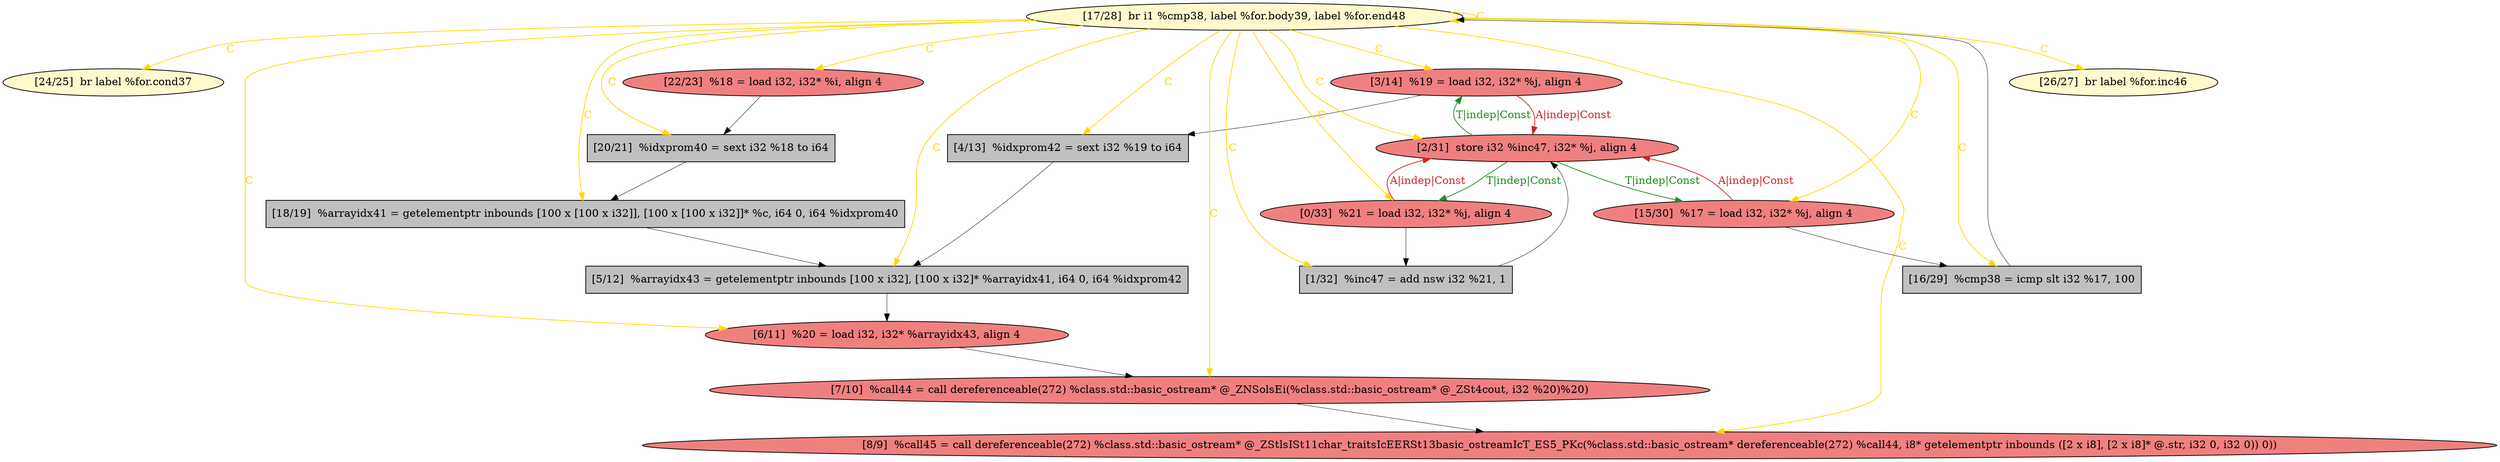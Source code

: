 
digraph G {


node2010 [fillcolor=lemonchiffon,label="[24/25]  br label %for.cond37",shape=ellipse,style=filled ]
node2018 [fillcolor=lightcoral,label="[7/10]  %call44 = call dereferenceable(272) %class.std::basic_ostream* @_ZNSolsEi(%class.std::basic_ostream* @_ZSt4cout, i32 %20)%20)",shape=ellipse,style=filled ]
node2009 [fillcolor=grey,label="[20/21]  %idxprom40 = sext i32 %18 to i64",shape=rectangle,style=filled ]
node2007 [fillcolor=lightcoral,label="[3/14]  %19 = load i32, i32* %j, align 4",shape=ellipse,style=filled ]
node2008 [fillcolor=lightcoral,label="[22/23]  %18 = load i32, i32* %i, align 4",shape=ellipse,style=filled ]
node2006 [fillcolor=lemonchiffon,label="[17/28]  br i1 %cmp38, label %for.body39, label %for.end48",shape=ellipse,style=filled ]
node2012 [fillcolor=grey,label="[5/12]  %arrayidx43 = getelementptr inbounds [100 x i32], [100 x i32]* %arrayidx41, i64 0, i64 %idxprom42",shape=rectangle,style=filled ]
node2005 [fillcolor=lightcoral,label="[0/33]  %21 = load i32, i32* %j, align 4",shape=ellipse,style=filled ]
node2019 [fillcolor=grey,label="[1/32]  %inc47 = add nsw i32 %21, 1",shape=rectangle,style=filled ]
node2011 [fillcolor=grey,label="[18/19]  %arrayidx41 = getelementptr inbounds [100 x [100 x i32]], [100 x [100 x i32]]* %c, i64 0, i64 %idxprom40",shape=rectangle,style=filled ]
node2013 [fillcolor=grey,label="[16/29]  %cmp38 = icmp slt i32 %17, 100",shape=rectangle,style=filled ]
node2014 [fillcolor=lightcoral,label="[6/11]  %20 = load i32, i32* %arrayidx43, align 4",shape=ellipse,style=filled ]
node2017 [fillcolor=lightcoral,label="[15/30]  %17 = load i32, i32* %j, align 4",shape=ellipse,style=filled ]
node2015 [fillcolor=grey,label="[4/13]  %idxprom42 = sext i32 %19 to i64",shape=rectangle,style=filled ]
node2016 [fillcolor=lightcoral,label="[2/31]  store i32 %inc47, i32* %j, align 4",shape=ellipse,style=filled ]
node2021 [fillcolor=lemonchiffon,label="[26/27]  br label %for.inc46",shape=ellipse,style=filled ]
node2020 [fillcolor=lightcoral,label="[8/9]  %call45 = call dereferenceable(272) %class.std::basic_ostream* @_ZStlsISt11char_traitsIcEERSt13basic_ostreamIcT_ES5_PKc(%class.std::basic_ostream* dereferenceable(272) %call44, i8* getelementptr inbounds ([2 x i8], [2 x i8]* @.str, i32 0, i32 0)) 0))",shape=ellipse,style=filled ]

node2016->node2005 [style=solid,color=forestgreen,label="T|indep|Const",penwidth=1.0,fontcolor=forestgreen ]
node2006->node2017 [style=solid,color=gold,label="C",penwidth=1.0,fontcolor=gold ]
node2012->node2014 [style=solid,color=black,label="",penwidth=0.5,fontcolor=black ]
node2006->node2009 [style=solid,color=gold,label="C",penwidth=1.0,fontcolor=gold ]
node2011->node2012 [style=solid,color=black,label="",penwidth=0.5,fontcolor=black ]
node2005->node2019 [style=solid,color=black,label="",penwidth=0.5,fontcolor=black ]
node2018->node2020 [style=solid,color=black,label="",penwidth=0.5,fontcolor=black ]
node2017->node2013 [style=solid,color=black,label="",penwidth=0.5,fontcolor=black ]
node2019->node2016 [style=solid,color=black,label="",penwidth=0.5,fontcolor=black ]
node2006->node2021 [style=solid,color=gold,label="C",penwidth=1.0,fontcolor=gold ]
node2006->node2012 [style=solid,color=gold,label="C",penwidth=1.0,fontcolor=gold ]
node2008->node2009 [style=solid,color=black,label="",penwidth=0.5,fontcolor=black ]
node2013->node2006 [style=solid,color=black,label="",penwidth=0.5,fontcolor=black ]
node2006->node2010 [style=solid,color=gold,label="C",penwidth=1.0,fontcolor=gold ]
node2006->node2011 [style=solid,color=gold,label="C",penwidth=1.0,fontcolor=gold ]
node2006->node2020 [style=solid,color=gold,label="C",penwidth=1.0,fontcolor=gold ]
node2005->node2016 [style=solid,color=firebrick3,label="A|indep|Const",penwidth=1.0,fontcolor=firebrick3 ]
node2006->node2006 [style=solid,color=gold,label="C",penwidth=1.0,fontcolor=gold ]
node2006->node2019 [style=solid,color=gold,label="C",penwidth=1.0,fontcolor=gold ]
node2016->node2007 [style=solid,color=forestgreen,label="T|indep|Const",penwidth=1.0,fontcolor=forestgreen ]
node2006->node2016 [style=solid,color=gold,label="C",penwidth=1.0,fontcolor=gold ]
node2014->node2018 [style=solid,color=black,label="",penwidth=0.5,fontcolor=black ]
node2016->node2017 [style=solid,color=forestgreen,label="T|indep|Const",penwidth=1.0,fontcolor=forestgreen ]
node2006->node2014 [style=solid,color=gold,label="C",penwidth=1.0,fontcolor=gold ]
node2015->node2012 [style=solid,color=black,label="",penwidth=0.5,fontcolor=black ]
node2006->node2007 [style=solid,color=gold,label="C",penwidth=1.0,fontcolor=gold ]
node2006->node2018 [style=solid,color=gold,label="C",penwidth=1.0,fontcolor=gold ]
node2009->node2011 [style=solid,color=black,label="",penwidth=0.5,fontcolor=black ]
node2006->node2005 [style=solid,color=gold,label="C",penwidth=1.0,fontcolor=gold ]
node2007->node2015 [style=solid,color=black,label="",penwidth=0.5,fontcolor=black ]
node2007->node2016 [style=solid,color=firebrick3,label="A|indep|Const",penwidth=1.0,fontcolor=firebrick3 ]
node2006->node2015 [style=solid,color=gold,label="C",penwidth=1.0,fontcolor=gold ]
node2006->node2008 [style=solid,color=gold,label="C",penwidth=1.0,fontcolor=gold ]
node2006->node2013 [style=solid,color=gold,label="C",penwidth=1.0,fontcolor=gold ]
node2017->node2016 [style=solid,color=firebrick3,label="A|indep|Const",penwidth=1.0,fontcolor=firebrick3 ]


}
